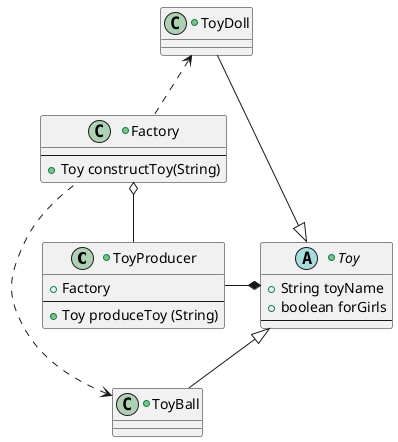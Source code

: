 @startuml

+class ToyProducer{
        +{field} Factory
    --
        +{method} Toy produceToy (String)
}

+abstract class Toy{
        +{field} String toyName
        +{field} boolean forGirls
    --
}

+class ToyBall extends Toy{
}

+class ToyDoll extends Toy{
}

+class Factory{
    --
        +{method} Toy constructToy(String)
}

ToyProducer -right-* Toy

ToyProducer -up-o Factory
Factory .up.> ToyBall
Factory .up.> ToyDoll

@enduml